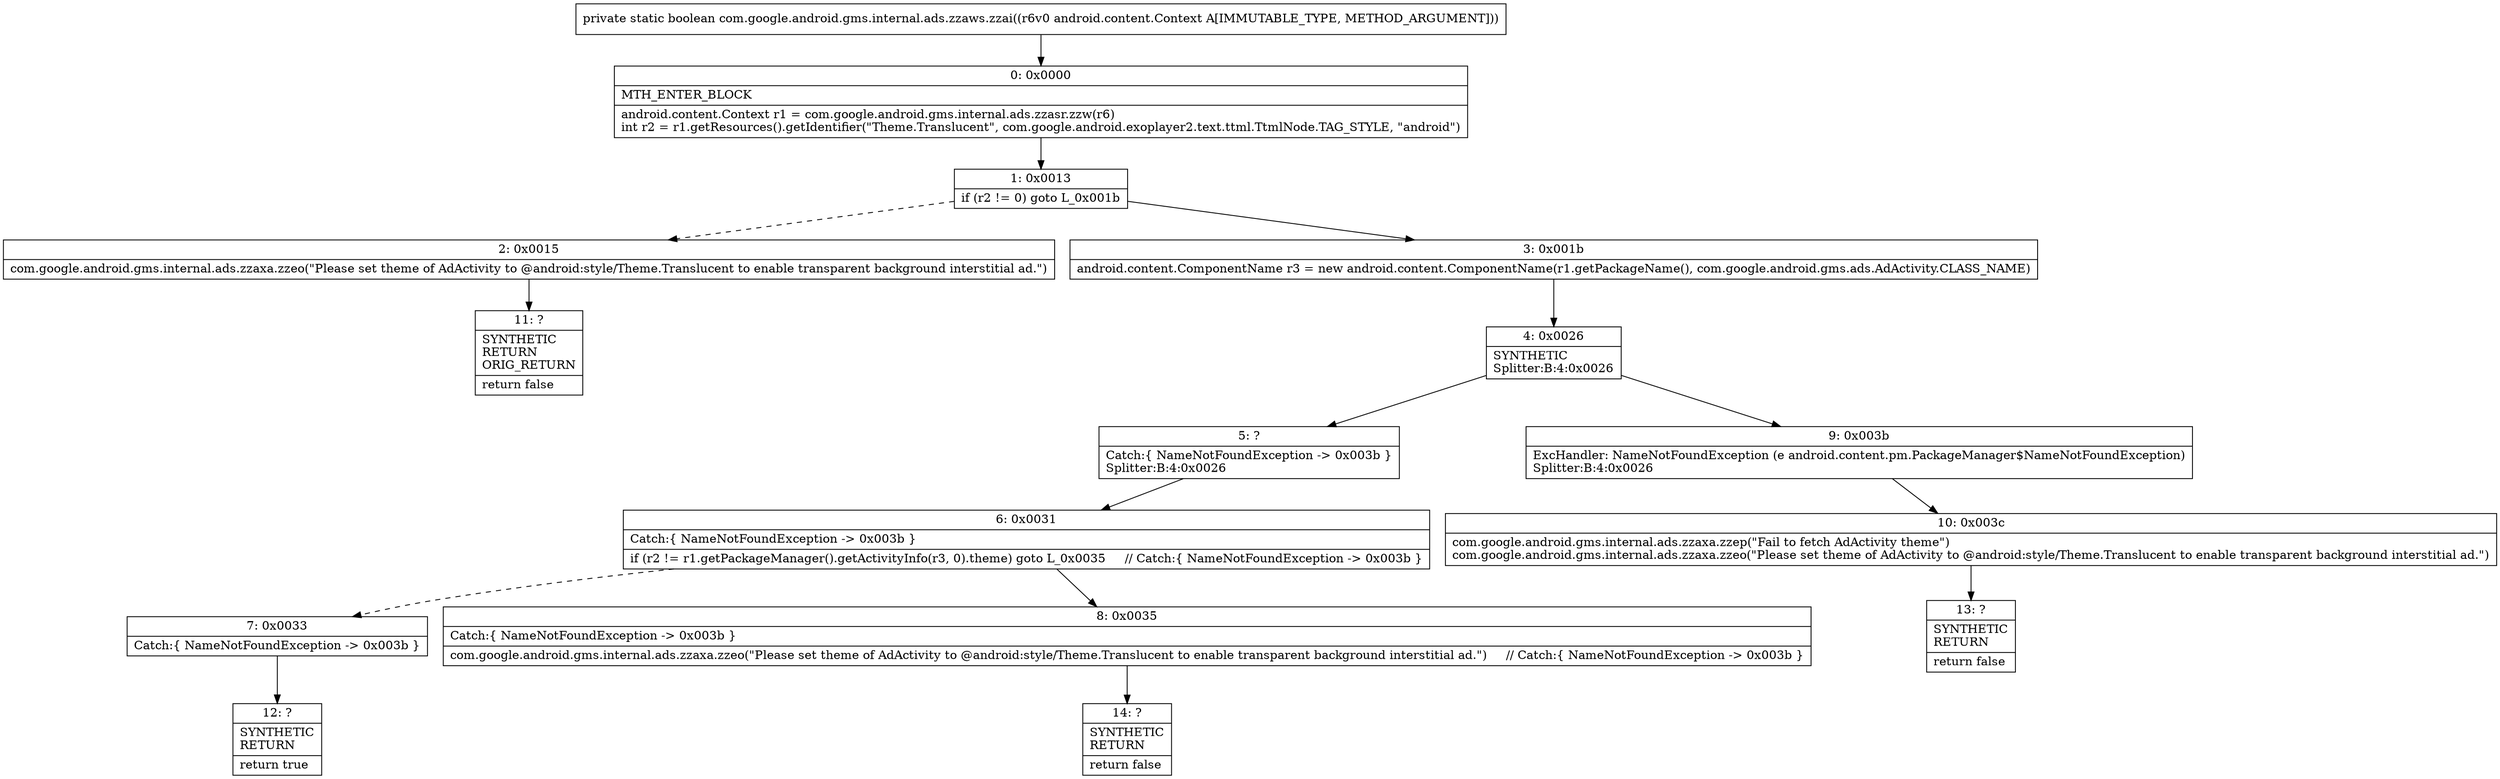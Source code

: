 digraph "CFG forcom.google.android.gms.internal.ads.zzaws.zzai(Landroid\/content\/Context;)Z" {
Node_0 [shape=record,label="{0\:\ 0x0000|MTH_ENTER_BLOCK\l|android.content.Context r1 = com.google.android.gms.internal.ads.zzasr.zzw(r6)\lint r2 = r1.getResources().getIdentifier(\"Theme.Translucent\", com.google.android.exoplayer2.text.ttml.TtmlNode.TAG_STYLE, \"android\")\l}"];
Node_1 [shape=record,label="{1\:\ 0x0013|if (r2 != 0) goto L_0x001b\l}"];
Node_2 [shape=record,label="{2\:\ 0x0015|com.google.android.gms.internal.ads.zzaxa.zzeo(\"Please set theme of AdActivity to @android:style\/Theme.Translucent to enable transparent background interstitial ad.\")\l}"];
Node_3 [shape=record,label="{3\:\ 0x001b|android.content.ComponentName r3 = new android.content.ComponentName(r1.getPackageName(), com.google.android.gms.ads.AdActivity.CLASS_NAME)\l}"];
Node_4 [shape=record,label="{4\:\ 0x0026|SYNTHETIC\lSplitter:B:4:0x0026\l}"];
Node_5 [shape=record,label="{5\:\ ?|Catch:\{ NameNotFoundException \-\> 0x003b \}\lSplitter:B:4:0x0026\l}"];
Node_6 [shape=record,label="{6\:\ 0x0031|Catch:\{ NameNotFoundException \-\> 0x003b \}\l|if (r2 != r1.getPackageManager().getActivityInfo(r3, 0).theme) goto L_0x0035     \/\/ Catch:\{ NameNotFoundException \-\> 0x003b \}\l}"];
Node_7 [shape=record,label="{7\:\ 0x0033|Catch:\{ NameNotFoundException \-\> 0x003b \}\l}"];
Node_8 [shape=record,label="{8\:\ 0x0035|Catch:\{ NameNotFoundException \-\> 0x003b \}\l|com.google.android.gms.internal.ads.zzaxa.zzeo(\"Please set theme of AdActivity to @android:style\/Theme.Translucent to enable transparent background interstitial ad.\")     \/\/ Catch:\{ NameNotFoundException \-\> 0x003b \}\l}"];
Node_9 [shape=record,label="{9\:\ 0x003b|ExcHandler: NameNotFoundException (e android.content.pm.PackageManager$NameNotFoundException)\lSplitter:B:4:0x0026\l}"];
Node_10 [shape=record,label="{10\:\ 0x003c|com.google.android.gms.internal.ads.zzaxa.zzep(\"Fail to fetch AdActivity theme\")\lcom.google.android.gms.internal.ads.zzaxa.zzeo(\"Please set theme of AdActivity to @android:style\/Theme.Translucent to enable transparent background interstitial ad.\")\l}"];
Node_11 [shape=record,label="{11\:\ ?|SYNTHETIC\lRETURN\lORIG_RETURN\l|return false\l}"];
Node_12 [shape=record,label="{12\:\ ?|SYNTHETIC\lRETURN\l|return true\l}"];
Node_13 [shape=record,label="{13\:\ ?|SYNTHETIC\lRETURN\l|return false\l}"];
Node_14 [shape=record,label="{14\:\ ?|SYNTHETIC\lRETURN\l|return false\l}"];
MethodNode[shape=record,label="{private static boolean com.google.android.gms.internal.ads.zzaws.zzai((r6v0 android.content.Context A[IMMUTABLE_TYPE, METHOD_ARGUMENT])) }"];
MethodNode -> Node_0;
Node_0 -> Node_1;
Node_1 -> Node_2[style=dashed];
Node_1 -> Node_3;
Node_2 -> Node_11;
Node_3 -> Node_4;
Node_4 -> Node_5;
Node_4 -> Node_9;
Node_5 -> Node_6;
Node_6 -> Node_7[style=dashed];
Node_6 -> Node_8;
Node_7 -> Node_12;
Node_8 -> Node_14;
Node_9 -> Node_10;
Node_10 -> Node_13;
}

